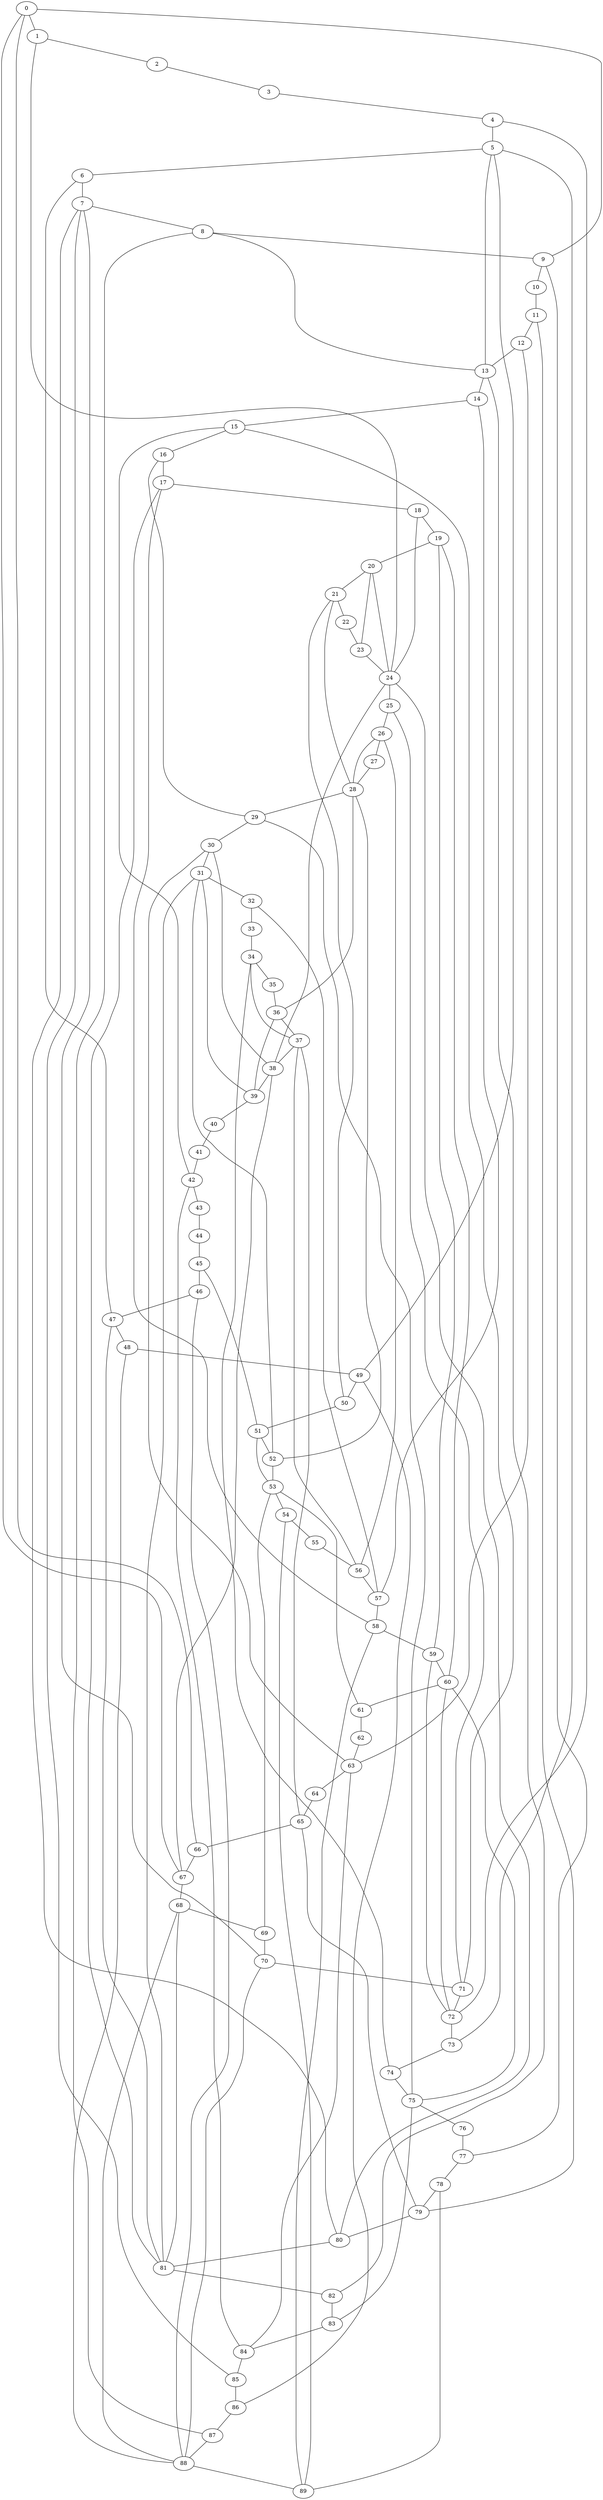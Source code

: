 
graph graphname {
    0 -- 1
0 -- 66
0 -- 67
0 -- 9
1 -- 2
1 -- 24
2 -- 3
3 -- 4
4 -- 5
4 -- 72
5 -- 6
5 -- 49
5 -- 73
5 -- 13
6 -- 7
6 -- 47
7 -- 8
7 -- 85
7 -- 80
7 -- 70
8 -- 9
8 -- 13
8 -- 87
9 -- 10
9 -- 77
10 -- 11
11 -- 12
11 -- 79
12 -- 13
12 -- 63
13 -- 14
13 -- 82
14 -- 15
14 -- 57
15 -- 16
15 -- 71
15 -- 42
16 -- 17
16 -- 29
17 -- 18
17 -- 58
17 -- 81
18 -- 19
18 -- 24
19 -- 20
19 -- 59
19 -- 60
20 -- 21
20 -- 23
20 -- 24
21 -- 22
21 -- 28
21 -- 50
22 -- 23
23 -- 24
24 -- 25
24 -- 80
24 -- 38
25 -- 26
25 -- 71
26 -- 27
26 -- 28
26 -- 56
27 -- 28
28 -- 29
28 -- 52
28 -- 36
29 -- 30
29 -- 75
30 -- 31
30 -- 38
30 -- 63
31 -- 32
31 -- 81
31 -- 52
31 -- 39
32 -- 33
32 -- 57
33 -- 34
34 -- 35
34 -- 74
34 -- 37
35 -- 36
36 -- 37
36 -- 39
37 -- 38
37 -- 56
37 -- 65
38 -- 39
38 -- 67
39 -- 40
40 -- 41
41 -- 42
42 -- 43
42 -- 84
43 -- 44
44 -- 45
45 -- 46
45 -- 51
46 -- 47
46 -- 88
47 -- 48
47 -- 81
48 -- 49
48 -- 88
49 -- 50
49 -- 86
50 -- 51
51 -- 52
51 -- 53
52 -- 53
53 -- 54
53 -- 61
53 -- 69
54 -- 55
54 -- 89
55 -- 56
56 -- 57
57 -- 58
58 -- 59
58 -- 89
59 -- 60
59 -- 72
60 -- 61
60 -- 75
60 -- 72
61 -- 62
62 -- 63
63 -- 64
63 -- 84
64 -- 65
65 -- 66
65 -- 79
66 -- 67
67 -- 68
68 -- 69
68 -- 88
68 -- 81
69 -- 70
70 -- 71
70 -- 88
71 -- 72
72 -- 73
73 -- 74
74 -- 75
75 -- 76
75 -- 83
76 -- 77
77 -- 78
78 -- 79
78 -- 89
79 -- 80
80 -- 81
81 -- 82
82 -- 83
83 -- 84
84 -- 85
85 -- 86
86 -- 87
87 -- 88
88 -- 89

}
